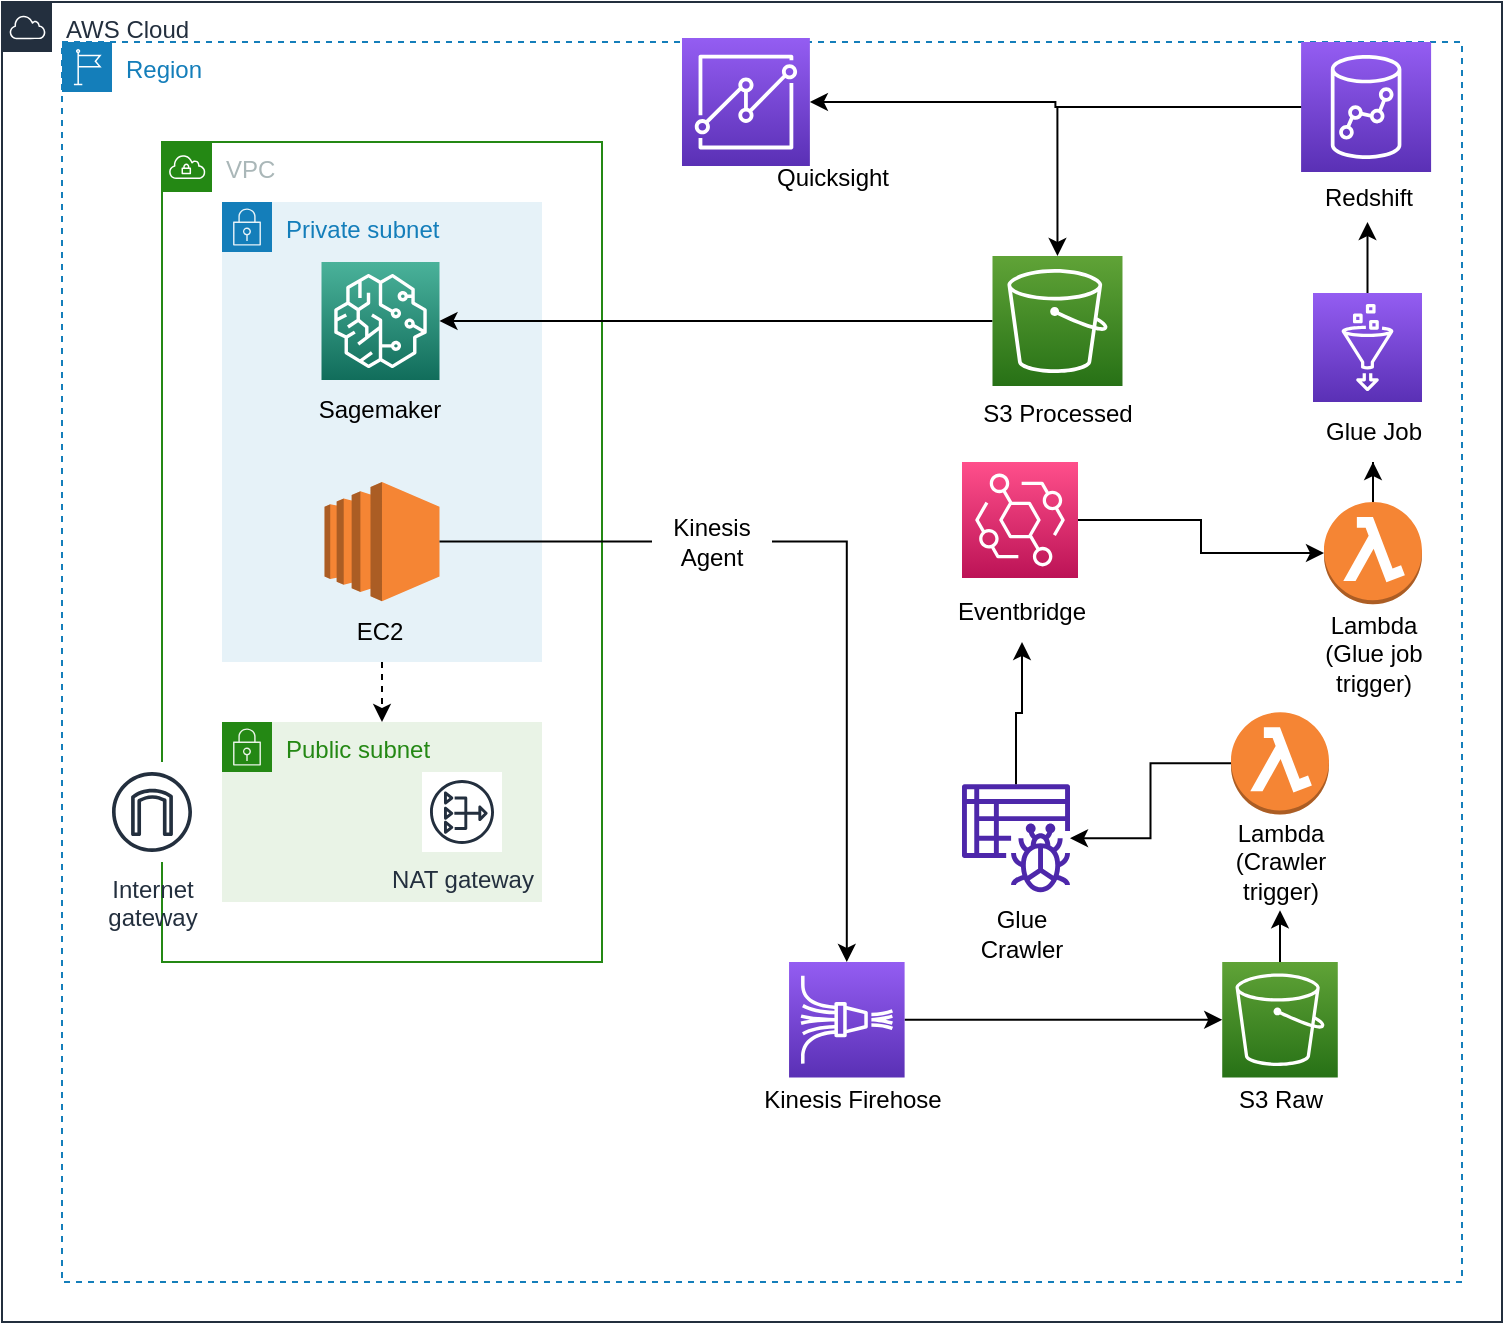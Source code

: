 <mxfile version="17.2.2" type="github">
  <diagram id="DE3jxx3V9w2Wzjr0yGsT" name="Page-1">
    <mxGraphModel dx="1422" dy="762" grid="1" gridSize="10" guides="1" tooltips="1" connect="1" arrows="1" fold="1" page="1" pageScale="1" pageWidth="850" pageHeight="1100" math="0" shadow="0">
      <root>
        <mxCell id="0" />
        <mxCell id="1" parent="0" />
        <mxCell id="GrOLrULoJyy6WH1Zk0m3-1" value="AWS Cloud" style="points=[[0,0],[0.25,0],[0.5,0],[0.75,0],[1,0],[1,0.25],[1,0.5],[1,0.75],[1,1],[0.75,1],[0.5,1],[0.25,1],[0,1],[0,0.75],[0,0.5],[0,0.25]];outlineConnect=0;gradientColor=none;html=1;whiteSpace=wrap;fontSize=12;fontStyle=0;container=1;pointerEvents=0;collapsible=0;recursiveResize=0;shape=mxgraph.aws4.group;grIcon=mxgraph.aws4.group_aws_cloud;strokeColor=#232F3E;fillColor=none;verticalAlign=top;align=left;spacingLeft=30;fontColor=#232F3E;dashed=0;" vertex="1" parent="1">
          <mxGeometry x="70" y="60" width="750" height="660" as="geometry" />
        </mxCell>
        <mxCell id="GrOLrULoJyy6WH1Zk0m3-19" value="" style="group" vertex="1" connectable="0" parent="GrOLrULoJyy6WH1Zk0m3-1">
          <mxGeometry x="596.75" y="480" width="84.5" height="80" as="geometry" />
        </mxCell>
        <mxCell id="GrOLrULoJyy6WH1Zk0m3-13" value="S3 Raw" style="text;html=1;strokeColor=none;fillColor=none;align=center;verticalAlign=middle;whiteSpace=wrap;rounded=0;" vertex="1" parent="GrOLrULoJyy6WH1Zk0m3-19">
          <mxGeometry y="57.778" width="84.5" height="22.222" as="geometry" />
        </mxCell>
        <mxCell id="GrOLrULoJyy6WH1Zk0m3-26" value="Kinesis Agent" style="text;html=1;strokeColor=none;fillColor=none;align=center;verticalAlign=middle;whiteSpace=wrap;rounded=0;" vertex="1" parent="GrOLrULoJyy6WH1Zk0m3-1">
          <mxGeometry x="325" y="254.82" width="60" height="30" as="geometry" />
        </mxCell>
        <mxCell id="GrOLrULoJyy6WH1Zk0m3-2" value="VPC" style="points=[[0,0],[0.25,0],[0.5,0],[0.75,0],[1,0],[1,0.25],[1,0.5],[1,0.75],[1,1],[0.75,1],[0.5,1],[0.25,1],[0,1],[0,0.75],[0,0.5],[0,0.25]];outlineConnect=0;gradientColor=none;html=1;whiteSpace=wrap;fontSize=12;fontStyle=0;container=1;pointerEvents=0;collapsible=0;recursiveResize=0;shape=mxgraph.aws4.group;grIcon=mxgraph.aws4.group_vpc;strokeColor=#248814;fillColor=none;verticalAlign=top;align=left;spacingLeft=30;fontColor=#AAB7B8;dashed=0;" vertex="1" parent="1">
          <mxGeometry x="150" y="130" width="220" height="410" as="geometry" />
        </mxCell>
        <mxCell id="GrOLrULoJyy6WH1Zk0m3-3" value="Private subnet" style="points=[[0,0],[0.25,0],[0.5,0],[0.75,0],[1,0],[1,0.25],[1,0.5],[1,0.75],[1,1],[0.75,1],[0.5,1],[0.25,1],[0,1],[0,0.75],[0,0.5],[0,0.25]];outlineConnect=0;gradientColor=none;html=1;whiteSpace=wrap;fontSize=12;fontStyle=0;container=1;pointerEvents=0;collapsible=0;recursiveResize=0;shape=mxgraph.aws4.group;grIcon=mxgraph.aws4.group_security_group;grStroke=0;strokeColor=#147EBA;fillColor=#E6F2F8;verticalAlign=top;align=left;spacingLeft=30;fontColor=#147EBA;dashed=0;" vertex="1" parent="GrOLrULoJyy6WH1Zk0m3-2">
          <mxGeometry x="30" y="30" width="160" height="230" as="geometry" />
        </mxCell>
        <mxCell id="GrOLrULoJyy6WH1Zk0m3-5" value="" style="sketch=0;points=[[0,0,0],[0.25,0,0],[0.5,0,0],[0.75,0,0],[1,0,0],[0,1,0],[0.25,1,0],[0.5,1,0],[0.75,1,0],[1,1,0],[0,0.25,0],[0,0.5,0],[0,0.75,0],[1,0.25,0],[1,0.5,0],[1,0.75,0]];outlineConnect=0;fontColor=#232F3E;gradientColor=#4AB29A;gradientDirection=north;fillColor=#116D5B;strokeColor=#ffffff;dashed=0;verticalLabelPosition=bottom;verticalAlign=top;align=center;html=1;fontSize=12;fontStyle=0;aspect=fixed;shape=mxgraph.aws4.resourceIcon;resIcon=mxgraph.aws4.sagemaker;" vertex="1" parent="GrOLrULoJyy6WH1Zk0m3-3">
          <mxGeometry x="49.75" y="30" width="59" height="59" as="geometry" />
        </mxCell>
        <mxCell id="GrOLrULoJyy6WH1Zk0m3-6" value="" style="outlineConnect=0;dashed=0;verticalLabelPosition=bottom;verticalAlign=top;align=center;html=1;shape=mxgraph.aws3.ec2;fillColor=#F58534;gradientColor=none;aspect=fixed;" vertex="1" parent="GrOLrULoJyy6WH1Zk0m3-3">
          <mxGeometry x="51.25" y="140" width="57.5" height="59.63" as="geometry" />
        </mxCell>
        <mxCell id="GrOLrULoJyy6WH1Zk0m3-7" value="Sagemaker" style="text;html=1;strokeColor=none;fillColor=none;align=center;verticalAlign=middle;whiteSpace=wrap;rounded=0;" vertex="1" parent="GrOLrULoJyy6WH1Zk0m3-3">
          <mxGeometry x="48.75" y="89" width="60" height="30" as="geometry" />
        </mxCell>
        <mxCell id="GrOLrULoJyy6WH1Zk0m3-8" value="EC2" style="text;html=1;strokeColor=none;fillColor=none;align=center;verticalAlign=middle;whiteSpace=wrap;rounded=0;" vertex="1" parent="GrOLrULoJyy6WH1Zk0m3-3">
          <mxGeometry x="49.25" y="199.63" width="60" height="30" as="geometry" />
        </mxCell>
        <mxCell id="GrOLrULoJyy6WH1Zk0m3-4" value="Public subnet" style="points=[[0,0],[0.25,0],[0.5,0],[0.75,0],[1,0],[1,0.25],[1,0.5],[1,0.75],[1,1],[0.75,1],[0.5,1],[0.25,1],[0,1],[0,0.75],[0,0.5],[0,0.25]];outlineConnect=0;gradientColor=none;html=1;whiteSpace=wrap;fontSize=12;fontStyle=0;container=1;pointerEvents=0;collapsible=0;recursiveResize=0;shape=mxgraph.aws4.group;grIcon=mxgraph.aws4.group_security_group;grStroke=0;strokeColor=#248814;fillColor=#E9F3E6;verticalAlign=top;align=left;spacingLeft=30;fontColor=#248814;dashed=0;" vertex="1" parent="GrOLrULoJyy6WH1Zk0m3-2">
          <mxGeometry x="30" y="290" width="160" height="90" as="geometry" />
        </mxCell>
        <mxCell id="GrOLrULoJyy6WH1Zk0m3-40" value="NAT gateway" style="sketch=0;outlineConnect=0;fontColor=#232F3E;gradientColor=none;strokeColor=#232F3E;fillColor=#ffffff;dashed=0;verticalLabelPosition=bottom;verticalAlign=top;align=center;html=1;fontSize=12;fontStyle=0;aspect=fixed;shape=mxgraph.aws4.resourceIcon;resIcon=mxgraph.aws4.nat_gateway;" vertex="1" parent="GrOLrULoJyy6WH1Zk0m3-4">
          <mxGeometry x="100" y="25" width="40" height="40" as="geometry" />
        </mxCell>
        <mxCell id="GrOLrULoJyy6WH1Zk0m3-41" value="" style="endArrow=classic;html=1;rounded=0;dashed=1;" edge="1" parent="GrOLrULoJyy6WH1Zk0m3-2" source="GrOLrULoJyy6WH1Zk0m3-3" target="GrOLrULoJyy6WH1Zk0m3-4">
          <mxGeometry width="50" height="50" relative="1" as="geometry">
            <mxPoint x="250" y="260" as="sourcePoint" />
            <mxPoint x="300" y="210" as="targetPoint" />
          </mxGeometry>
        </mxCell>
        <mxCell id="GrOLrULoJyy6WH1Zk0m3-27" value="" style="edgeStyle=orthogonalEdgeStyle;rounded=0;orthogonalLoop=1;jettySize=auto;html=1;endArrow=none;" edge="1" parent="1" source="GrOLrULoJyy6WH1Zk0m3-6" target="GrOLrULoJyy6WH1Zk0m3-26">
          <mxGeometry relative="1" as="geometry">
            <mxPoint x="288.75" y="329.8" as="sourcePoint" />
            <mxPoint x="525.5" y="430" as="targetPoint" />
            <Array as="points">
              <mxPoint x="370" y="330" />
              <mxPoint x="370" y="330" />
            </Array>
          </mxGeometry>
        </mxCell>
        <mxCell id="GrOLrULoJyy6WH1Zk0m3-39" style="edgeStyle=orthogonalEdgeStyle;rounded=0;orthogonalLoop=1;jettySize=auto;html=1;" edge="1" parent="1" source="GrOLrULoJyy6WH1Zk0m3-9" target="GrOLrULoJyy6WH1Zk0m3-5">
          <mxGeometry relative="1" as="geometry" />
        </mxCell>
        <mxCell id="GrOLrULoJyy6WH1Zk0m3-42" value="Region" style="points=[[0,0],[0.25,0],[0.5,0],[0.75,0],[1,0],[1,0.25],[1,0.5],[1,0.75],[1,1],[0.75,1],[0.5,1],[0.25,1],[0,1],[0,0.75],[0,0.5],[0,0.25]];outlineConnect=0;gradientColor=none;html=1;whiteSpace=wrap;fontSize=12;fontStyle=0;container=1;pointerEvents=0;collapsible=0;recursiveResize=0;shape=mxgraph.aws4.group;grIcon=mxgraph.aws4.group_region;strokeColor=#147EBA;fillColor=none;verticalAlign=top;align=left;spacingLeft=30;fontColor=#147EBA;dashed=1;aspect=fixed;" vertex="1" parent="1">
          <mxGeometry x="100" y="80" width="700" height="620" as="geometry" />
        </mxCell>
        <mxCell id="GrOLrULoJyy6WH1Zk0m3-23" value="" style="group" vertex="1" connectable="0" parent="GrOLrULoJyy6WH1Zk0m3-42">
          <mxGeometry x="340" y="-10" width="91" height="90" as="geometry" />
        </mxCell>
        <mxCell id="GrOLrULoJyy6WH1Zk0m3-15" value="" style="sketch=0;points=[[0,0,0],[0.25,0,0],[0.5,0,0],[0.75,0,0],[1,0,0],[0,1,0],[0.25,1,0],[0.5,1,0],[0.75,1,0],[1,1,0],[0,0.25,0],[0,0.5,0],[0,0.75,0],[1,0.25,0],[1,0.5,0],[1,0.75,0]];outlineConnect=0;fontColor=#232F3E;gradientColor=#945DF2;gradientDirection=north;fillColor=#5A30B5;strokeColor=#ffffff;dashed=0;verticalLabelPosition=bottom;verticalAlign=top;align=center;html=1;fontSize=12;fontStyle=0;aspect=fixed;shape=mxgraph.aws4.resourceIcon;resIcon=mxgraph.aws4.quicksight;" vertex="1" parent="GrOLrULoJyy6WH1Zk0m3-23">
          <mxGeometry x="-30.003" y="8.05" width="63.946" height="63.946" as="geometry" />
        </mxCell>
        <mxCell id="GrOLrULoJyy6WH1Zk0m3-21" value="Quicksight" style="text;html=1;strokeColor=none;fillColor=none;align=center;verticalAlign=middle;whiteSpace=wrap;rounded=0;" vertex="1" parent="GrOLrULoJyy6WH1Zk0m3-23">
          <mxGeometry y="65" width="91" height="25" as="geometry" />
        </mxCell>
        <mxCell id="GrOLrULoJyy6WH1Zk0m3-22" value="" style="group" vertex="1" connectable="0" parent="GrOLrULoJyy6WH1Zk0m3-42">
          <mxGeometry x="605.5" width="94.5" height="90" as="geometry" />
        </mxCell>
        <mxCell id="GrOLrULoJyy6WH1Zk0m3-16" value="Redshift" style="text;html=1;strokeColor=none;fillColor=none;align=center;verticalAlign=middle;whiteSpace=wrap;rounded=0;" vertex="1" parent="GrOLrULoJyy6WH1Zk0m3-22">
          <mxGeometry y="65" width="94.5" height="25" as="geometry" />
        </mxCell>
        <mxCell id="GrOLrULoJyy6WH1Zk0m3-17" value="" style="sketch=0;points=[[0,0,0],[0.25,0,0],[0.5,0,0],[0.75,0,0],[1,0,0],[0,1,0],[0.25,1,0],[0.5,1,0],[0.75,1,0],[1,1,0],[0,0.25,0],[0,0.5,0],[0,0.75,0],[1,0.25,0],[1,0.5,0],[1,0.75,0]];outlineConnect=0;fontColor=#232F3E;gradientColor=#945DF2;gradientDirection=north;fillColor=#5A30B5;strokeColor=#ffffff;dashed=0;verticalLabelPosition=bottom;verticalAlign=top;align=center;html=1;fontSize=12;fontStyle=0;aspect=fixed;shape=mxgraph.aws4.resourceIcon;resIcon=mxgraph.aws4.redshift;" vertex="1" parent="GrOLrULoJyy6WH1Zk0m3-22">
          <mxGeometry x="14.047" width="65" height="65" as="geometry" />
        </mxCell>
        <mxCell id="GrOLrULoJyy6WH1Zk0m3-37" style="edgeStyle=orthogonalEdgeStyle;rounded=0;orthogonalLoop=1;jettySize=auto;html=1;" edge="1" parent="GrOLrULoJyy6WH1Zk0m3-42" source="GrOLrULoJyy6WH1Zk0m3-17" target="GrOLrULoJyy6WH1Zk0m3-15">
          <mxGeometry relative="1" as="geometry" />
        </mxCell>
        <mxCell id="GrOLrULoJyy6WH1Zk0m3-43" value="Internet&#xa;gateway" style="sketch=0;outlineConnect=0;fontColor=#232F3E;gradientColor=none;strokeColor=#232F3E;fillColor=#ffffff;dashed=0;verticalLabelPosition=bottom;verticalAlign=top;align=center;html=1;fontSize=12;fontStyle=0;aspect=fixed;shape=mxgraph.aws4.resourceIcon;resIcon=mxgraph.aws4.internet_gateway;" vertex="1" parent="GrOLrULoJyy6WH1Zk0m3-42">
          <mxGeometry x="20" y="360" width="50" height="50" as="geometry" />
        </mxCell>
        <mxCell id="GrOLrULoJyy6WH1Zk0m3-52" value="" style="group" vertex="1" connectable="0" parent="GrOLrULoJyy6WH1Zk0m3-42">
          <mxGeometry x="570.75" y="335.13" width="76.5" height="90" as="geometry" />
        </mxCell>
        <mxCell id="GrOLrULoJyy6WH1Zk0m3-45" value="" style="outlineConnect=0;dashed=0;verticalLabelPosition=bottom;verticalAlign=top;align=center;html=1;shape=mxgraph.aws3.lambda_function;fillColor=#F58534;gradientColor=none;aspect=fixed;" vertex="1" parent="GrOLrULoJyy6WH1Zk0m3-52">
          <mxGeometry x="13.75" width="49" height="51.13" as="geometry" />
        </mxCell>
        <mxCell id="GrOLrULoJyy6WH1Zk0m3-50" value="Lambda (Crawler trigger)" style="text;html=1;strokeColor=none;fillColor=none;align=center;verticalAlign=middle;whiteSpace=wrap;rounded=0;" vertex="1" parent="GrOLrULoJyy6WH1Zk0m3-52">
          <mxGeometry y="60" width="76.5" height="30" as="geometry" />
        </mxCell>
        <mxCell id="GrOLrULoJyy6WH1Zk0m3-58" value="" style="group" vertex="1" connectable="0" parent="GrOLrULoJyy6WH1Zk0m3-42">
          <mxGeometry x="450" y="371.13" width="60" height="90" as="geometry" />
        </mxCell>
        <mxCell id="GrOLrULoJyy6WH1Zk0m3-49" value="" style="sketch=0;outlineConnect=0;fontColor=#232F3E;gradientColor=none;fillColor=#4D27AA;strokeColor=none;dashed=0;verticalLabelPosition=bottom;verticalAlign=top;align=center;html=1;fontSize=12;fontStyle=0;aspect=fixed;pointerEvents=1;shape=mxgraph.aws4.glue_crawlers;" vertex="1" parent="GrOLrULoJyy6WH1Zk0m3-58">
          <mxGeometry width="54" height="54" as="geometry" />
        </mxCell>
        <mxCell id="GrOLrULoJyy6WH1Zk0m3-55" value="Glue Crawler" style="text;html=1;strokeColor=none;fillColor=none;align=center;verticalAlign=middle;whiteSpace=wrap;rounded=0;" vertex="1" parent="GrOLrULoJyy6WH1Zk0m3-58">
          <mxGeometry y="60" width="60" height="30" as="geometry" />
        </mxCell>
        <mxCell id="GrOLrULoJyy6WH1Zk0m3-59" style="edgeStyle=orthogonalEdgeStyle;rounded=0;orthogonalLoop=1;jettySize=auto;html=1;" edge="1" parent="GrOLrULoJyy6WH1Zk0m3-42" source="GrOLrULoJyy6WH1Zk0m3-45" target="GrOLrULoJyy6WH1Zk0m3-49">
          <mxGeometry relative="1" as="geometry" />
        </mxCell>
        <mxCell id="GrOLrULoJyy6WH1Zk0m3-61" value="" style="group" vertex="1" connectable="0" parent="GrOLrULoJyy6WH1Zk0m3-42">
          <mxGeometry x="450" y="210" width="60" height="90" as="geometry" />
        </mxCell>
        <mxCell id="GrOLrULoJyy6WH1Zk0m3-47" value="" style="sketch=0;points=[[0,0,0],[0.25,0,0],[0.5,0,0],[0.75,0,0],[1,0,0],[0,1,0],[0.25,1,0],[0.5,1,0],[0.75,1,0],[1,1,0],[0,0.25,0],[0,0.5,0],[0,0.75,0],[1,0.25,0],[1,0.5,0],[1,0.75,0]];outlineConnect=0;fontColor=#232F3E;gradientColor=#FF4F8B;gradientDirection=north;fillColor=#BC1356;strokeColor=#ffffff;dashed=0;verticalLabelPosition=bottom;verticalAlign=top;align=center;html=1;fontSize=12;fontStyle=0;aspect=fixed;shape=mxgraph.aws4.resourceIcon;resIcon=mxgraph.aws4.eventbridge;" vertex="1" parent="GrOLrULoJyy6WH1Zk0m3-61">
          <mxGeometry width="58" height="58" as="geometry" />
        </mxCell>
        <mxCell id="GrOLrULoJyy6WH1Zk0m3-60" value="Eventbridge" style="text;html=1;strokeColor=none;fillColor=none;align=center;verticalAlign=middle;whiteSpace=wrap;rounded=0;" vertex="1" parent="GrOLrULoJyy6WH1Zk0m3-61">
          <mxGeometry y="60" width="60" height="30" as="geometry" />
        </mxCell>
        <mxCell id="GrOLrULoJyy6WH1Zk0m3-62" style="edgeStyle=orthogonalEdgeStyle;rounded=0;orthogonalLoop=1;jettySize=auto;html=1;" edge="1" parent="GrOLrULoJyy6WH1Zk0m3-42" source="GrOLrULoJyy6WH1Zk0m3-49" target="GrOLrULoJyy6WH1Zk0m3-60">
          <mxGeometry relative="1" as="geometry" />
        </mxCell>
        <mxCell id="GrOLrULoJyy6WH1Zk0m3-64" value="" style="group" vertex="1" connectable="0" parent="GrOLrULoJyy6WH1Zk0m3-42">
          <mxGeometry x="625.5" y="230" width="60" height="91.13" as="geometry" />
        </mxCell>
        <mxCell id="GrOLrULoJyy6WH1Zk0m3-46" value="" style="outlineConnect=0;dashed=0;verticalLabelPosition=bottom;verticalAlign=top;align=center;html=1;shape=mxgraph.aws3.lambda_function;fillColor=#F58534;gradientColor=none;aspect=fixed;" vertex="1" parent="GrOLrULoJyy6WH1Zk0m3-64">
          <mxGeometry x="5.5" width="49" height="51.13" as="geometry" />
        </mxCell>
        <mxCell id="GrOLrULoJyy6WH1Zk0m3-63" value="Lambda (Glue job trigger)" style="text;html=1;strokeColor=none;fillColor=none;align=center;verticalAlign=middle;whiteSpace=wrap;rounded=0;" vertex="1" parent="GrOLrULoJyy6WH1Zk0m3-64">
          <mxGeometry y="61.13" width="60" height="30" as="geometry" />
        </mxCell>
        <mxCell id="GrOLrULoJyy6WH1Zk0m3-10" value="" style="sketch=0;points=[[0,0,0],[0.25,0,0],[0.5,0,0],[0.75,0,0],[1,0,0],[0,1,0],[0.25,1,0],[0.5,1,0],[0.75,1,0],[1,1,0],[0,0.25,0],[0,0.5,0],[0,0.75,0],[1,0.25,0],[1,0.5,0],[1,0.75,0]];outlineConnect=0;fontColor=#232F3E;gradientColor=#60A337;gradientDirection=north;fillColor=#277116;strokeColor=#ffffff;dashed=0;verticalLabelPosition=bottom;verticalAlign=top;align=center;html=1;fontSize=12;fontStyle=0;aspect=fixed;shape=mxgraph.aws4.resourceIcon;resIcon=mxgraph.aws4.s3;" vertex="1" parent="GrOLrULoJyy6WH1Zk0m3-42">
          <mxGeometry x="580.111" y="460" width="57.778" height="57.778" as="geometry" />
        </mxCell>
        <mxCell id="GrOLrULoJyy6WH1Zk0m3-30" style="edgeStyle=orthogonalEdgeStyle;rounded=0;orthogonalLoop=1;jettySize=auto;html=1;entryX=0;entryY=0.5;entryDx=0;entryDy=0;entryPerimeter=0;" edge="1" parent="GrOLrULoJyy6WH1Zk0m3-42" source="GrOLrULoJyy6WH1Zk0m3-11" target="GrOLrULoJyy6WH1Zk0m3-10">
          <mxGeometry relative="1" as="geometry" />
        </mxCell>
        <mxCell id="GrOLrULoJyy6WH1Zk0m3-54" style="edgeStyle=orthogonalEdgeStyle;rounded=0;orthogonalLoop=1;jettySize=auto;html=1;entryX=0.5;entryY=1.3;entryDx=0;entryDy=0;entryPerimeter=0;" edge="1" parent="GrOLrULoJyy6WH1Zk0m3-42" source="GrOLrULoJyy6WH1Zk0m3-10" target="GrOLrULoJyy6WH1Zk0m3-50">
          <mxGeometry relative="1" as="geometry" />
        </mxCell>
        <mxCell id="GrOLrULoJyy6WH1Zk0m3-18" value="" style="group" vertex="1" connectable="0" parent="GrOLrULoJyy6WH1Zk0m3-42">
          <mxGeometry x="350" y="460" width="91" height="80" as="geometry" />
        </mxCell>
        <mxCell id="GrOLrULoJyy6WH1Zk0m3-11" value="" style="sketch=0;points=[[0,0,0],[0.25,0,0],[0.5,0,0],[0.75,0,0],[1,0,0],[0,1,0],[0.25,1,0],[0.5,1,0],[0.75,1,0],[1,1,0],[0,0.25,0],[0,0.5,0],[0,0.75,0],[1,0.25,0],[1,0.5,0],[1,0.75,0]];outlineConnect=0;fontColor=#232F3E;gradientColor=#945DF2;gradientDirection=north;fillColor=#5A30B5;strokeColor=#ffffff;dashed=0;verticalLabelPosition=bottom;verticalAlign=top;align=center;html=1;fontSize=12;fontStyle=0;aspect=fixed;shape=mxgraph.aws4.resourceIcon;resIcon=mxgraph.aws4.kinesis_data_firehose;" vertex="1" parent="GrOLrULoJyy6WH1Zk0m3-18">
          <mxGeometry x="13.527" width="57.778" height="57.778" as="geometry" />
        </mxCell>
        <mxCell id="GrOLrULoJyy6WH1Zk0m3-12" value="Kinesis Firehose" style="text;html=1;strokeColor=none;fillColor=none;align=center;verticalAlign=middle;whiteSpace=wrap;rounded=0;" vertex="1" parent="GrOLrULoJyy6WH1Zk0m3-18">
          <mxGeometry y="57.778" width="91" height="22.222" as="geometry" />
        </mxCell>
        <mxCell id="GrOLrULoJyy6WH1Zk0m3-67" style="edgeStyle=orthogonalEdgeStyle;rounded=0;orthogonalLoop=1;jettySize=auto;html=1;" edge="1" parent="GrOLrULoJyy6WH1Zk0m3-42" source="GrOLrULoJyy6WH1Zk0m3-47" target="GrOLrULoJyy6WH1Zk0m3-46">
          <mxGeometry relative="1" as="geometry" />
        </mxCell>
        <mxCell id="GrOLrULoJyy6WH1Zk0m3-20" value="" style="group" vertex="1" connectable="0" parent="GrOLrULoJyy6WH1Zk0m3-42">
          <mxGeometry x="450" y="100" width="95.5" height="90" as="geometry" />
        </mxCell>
        <mxCell id="GrOLrULoJyy6WH1Zk0m3-9" value="" style="sketch=0;points=[[0,0,0],[0.25,0,0],[0.5,0,0],[0.75,0,0],[1,0,0],[0,1,0],[0.25,1,0],[0.5,1,0],[0.75,1,0],[1,1,0],[0,0.25,0],[0,0.5,0],[0,0.75,0],[1,0.25,0],[1,0.5,0],[1,0.75,0]];outlineConnect=0;fontColor=#232F3E;gradientColor=#60A337;gradientDirection=north;fillColor=#277116;strokeColor=#ffffff;dashed=0;verticalLabelPosition=bottom;verticalAlign=top;align=center;html=1;fontSize=12;fontStyle=0;aspect=fixed;shape=mxgraph.aws4.resourceIcon;resIcon=mxgraph.aws4.s3;" vertex="1" parent="GrOLrULoJyy6WH1Zk0m3-20">
          <mxGeometry x="15.246" y="7" width="65" height="65" as="geometry" />
        </mxCell>
        <mxCell id="GrOLrULoJyy6WH1Zk0m3-14" value="&lt;br&gt;S3 Processed" style="text;html=1;strokeColor=none;fillColor=none;align=center;verticalAlign=middle;whiteSpace=wrap;rounded=0;" vertex="1" parent="GrOLrULoJyy6WH1Zk0m3-20">
          <mxGeometry y="65" width="95.5" height="25" as="geometry" />
        </mxCell>
        <mxCell id="GrOLrULoJyy6WH1Zk0m3-38" style="edgeStyle=orthogonalEdgeStyle;rounded=0;orthogonalLoop=1;jettySize=auto;html=1;entryX=0.5;entryY=0;entryDx=0;entryDy=0;entryPerimeter=0;" edge="1" parent="GrOLrULoJyy6WH1Zk0m3-42" source="GrOLrULoJyy6WH1Zk0m3-17" target="GrOLrULoJyy6WH1Zk0m3-9">
          <mxGeometry relative="1" as="geometry" />
        </mxCell>
        <mxCell id="GrOLrULoJyy6WH1Zk0m3-70" value="" style="group" vertex="1" connectable="0" parent="GrOLrULoJyy6WH1Zk0m3-42">
          <mxGeometry x="625.5" y="125.5" width="60" height="84.5" as="geometry" />
        </mxCell>
        <mxCell id="GrOLrULoJyy6WH1Zk0m3-68" value="" style="sketch=0;points=[[0,0,0],[0.25,0,0],[0.5,0,0],[0.75,0,0],[1,0,0],[0,1,0],[0.25,1,0],[0.5,1,0],[0.75,1,0],[1,1,0],[0,0.25,0],[0,0.5,0],[0,0.75,0],[1,0.25,0],[1,0.5,0],[1,0.75,0]];outlineConnect=0;fontColor=#232F3E;gradientColor=#945DF2;gradientDirection=north;fillColor=#5A30B5;strokeColor=#ffffff;dashed=0;verticalLabelPosition=bottom;verticalAlign=top;align=center;html=1;fontSize=12;fontStyle=0;aspect=fixed;shape=mxgraph.aws4.resourceIcon;resIcon=mxgraph.aws4.glue;" vertex="1" parent="GrOLrULoJyy6WH1Zk0m3-70">
          <mxGeometry width="54.5" height="54.5" as="geometry" />
        </mxCell>
        <mxCell id="GrOLrULoJyy6WH1Zk0m3-69" value="Glue Job" style="text;html=1;strokeColor=none;fillColor=none;align=center;verticalAlign=middle;whiteSpace=wrap;rounded=0;" vertex="1" parent="GrOLrULoJyy6WH1Zk0m3-70">
          <mxGeometry y="54.5" width="60" height="30" as="geometry" />
        </mxCell>
        <mxCell id="GrOLrULoJyy6WH1Zk0m3-71" style="edgeStyle=orthogonalEdgeStyle;rounded=0;orthogonalLoop=1;jettySize=auto;html=1;" edge="1" parent="GrOLrULoJyy6WH1Zk0m3-42" source="GrOLrULoJyy6WH1Zk0m3-46" target="GrOLrULoJyy6WH1Zk0m3-69">
          <mxGeometry relative="1" as="geometry" />
        </mxCell>
        <mxCell id="GrOLrULoJyy6WH1Zk0m3-72" style="edgeStyle=orthogonalEdgeStyle;rounded=0;orthogonalLoop=1;jettySize=auto;html=1;" edge="1" parent="GrOLrULoJyy6WH1Zk0m3-42" source="GrOLrULoJyy6WH1Zk0m3-68" target="GrOLrULoJyy6WH1Zk0m3-16">
          <mxGeometry relative="1" as="geometry" />
        </mxCell>
        <mxCell id="GrOLrULoJyy6WH1Zk0m3-25" style="edgeStyle=orthogonalEdgeStyle;rounded=0;orthogonalLoop=1;jettySize=auto;html=1;startArrow=none;" edge="1" parent="1" source="GrOLrULoJyy6WH1Zk0m3-26" target="GrOLrULoJyy6WH1Zk0m3-11">
          <mxGeometry relative="1" as="geometry" />
        </mxCell>
      </root>
    </mxGraphModel>
  </diagram>
</mxfile>
